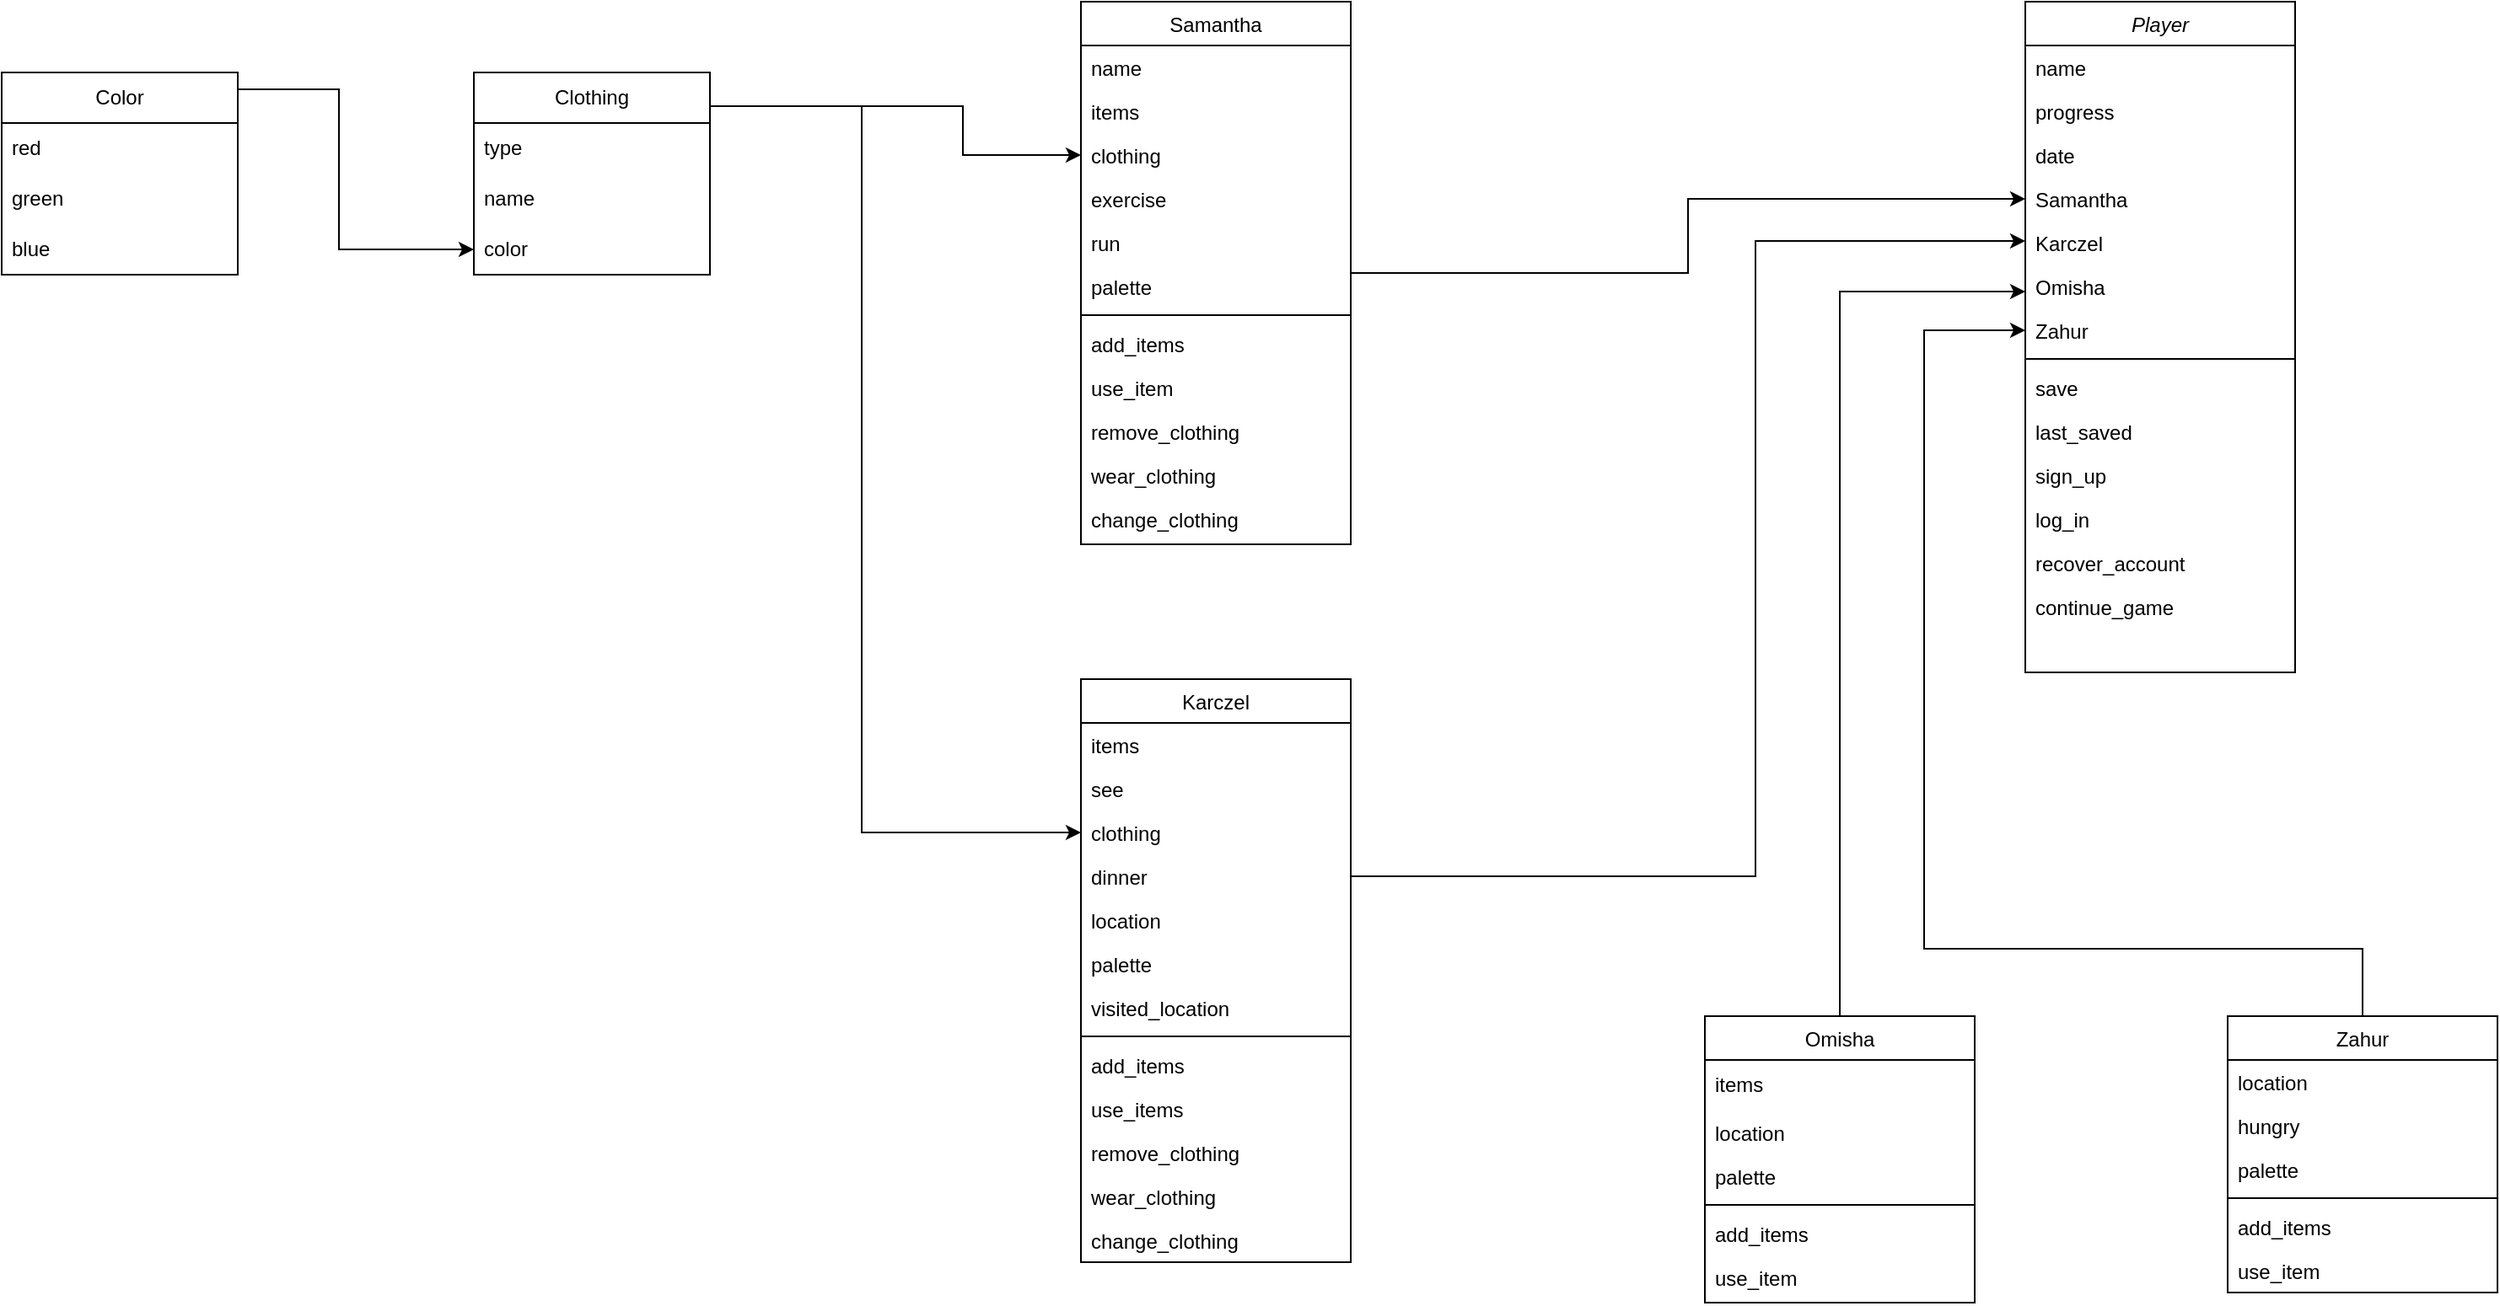 <mxfile version="20.8.22" type="github"><diagram id="C5RBs43oDa-KdzZeNtuy" name="Page-1"><mxGraphModel dx="521" dy="564" grid="1" gridSize="10" guides="1" tooltips="1" connect="1" arrows="1" fold="1" page="1" pageScale="1" pageWidth="1600" pageHeight="900" math="0" shadow="0"><root><mxCell id="WIyWlLk6GJQsqaUBKTNV-0"/><mxCell id="WIyWlLk6GJQsqaUBKTNV-1" parent="WIyWlLk6GJQsqaUBKTNV-0"/><mxCell id="zkfFHV4jXpPFQw0GAbJ--0" value="Player" style="swimlane;fontStyle=2;align=center;verticalAlign=top;childLayout=stackLayout;horizontal=1;startSize=26;horizontalStack=0;resizeParent=1;resizeLast=0;collapsible=1;marginBottom=0;rounded=0;shadow=0;strokeWidth=1;" parent="WIyWlLk6GJQsqaUBKTNV-1" vertex="1"><mxGeometry x="1280" y="38" width="160" height="398" as="geometry"><mxRectangle x="230" y="140" width="160" height="26" as="alternateBounds"/></mxGeometry></mxCell><mxCell id="zkfFHV4jXpPFQw0GAbJ--1" value="name" style="text;align=left;verticalAlign=top;spacingLeft=4;spacingRight=4;overflow=hidden;rotatable=0;points=[[0,0.5],[1,0.5]];portConstraint=eastwest;" parent="zkfFHV4jXpPFQw0GAbJ--0" vertex="1"><mxGeometry y="26" width="160" height="26" as="geometry"/></mxCell><mxCell id="zkfFHV4jXpPFQw0GAbJ--2" value="progress" style="text;align=left;verticalAlign=top;spacingLeft=4;spacingRight=4;overflow=hidden;rotatable=0;points=[[0,0.5],[1,0.5]];portConstraint=eastwest;rounded=0;shadow=0;html=0;" parent="zkfFHV4jXpPFQw0GAbJ--0" vertex="1"><mxGeometry y="52" width="160" height="26" as="geometry"/></mxCell><mxCell id="zkfFHV4jXpPFQw0GAbJ--3" value="date" style="text;align=left;verticalAlign=top;spacingLeft=4;spacingRight=4;overflow=hidden;rotatable=0;points=[[0,0.5],[1,0.5]];portConstraint=eastwest;rounded=0;shadow=0;html=0;" parent="zkfFHV4jXpPFQw0GAbJ--0" vertex="1"><mxGeometry y="78" width="160" height="26" as="geometry"/></mxCell><mxCell id="AtxNcZyaGWjteP1cHPst-10" value="Samantha" style="text;align=left;verticalAlign=top;spacingLeft=4;spacingRight=4;overflow=hidden;rotatable=0;points=[[0,0.5],[1,0.5]];portConstraint=eastwest;rounded=0;shadow=0;html=0;" parent="zkfFHV4jXpPFQw0GAbJ--0" vertex="1"><mxGeometry y="104" width="160" height="26" as="geometry"/></mxCell><mxCell id="AtxNcZyaGWjteP1cHPst-12" value="Karczel" style="text;align=left;verticalAlign=top;spacingLeft=4;spacingRight=4;overflow=hidden;rotatable=0;points=[[0,0.5],[1,0.5]];portConstraint=eastwest;rounded=0;shadow=0;html=0;" parent="zkfFHV4jXpPFQw0GAbJ--0" vertex="1"><mxGeometry y="130" width="160" height="26" as="geometry"/></mxCell><mxCell id="AtxNcZyaGWjteP1cHPst-11" value="Omisha" style="text;align=left;verticalAlign=top;spacingLeft=4;spacingRight=4;overflow=hidden;rotatable=0;points=[[0,0.5],[1,0.5]];portConstraint=eastwest;rounded=0;shadow=0;html=0;" parent="zkfFHV4jXpPFQw0GAbJ--0" vertex="1"><mxGeometry y="156" width="160" height="26" as="geometry"/></mxCell><mxCell id="AtxNcZyaGWjteP1cHPst-13" value="Zahur" style="text;align=left;verticalAlign=top;spacingLeft=4;spacingRight=4;overflow=hidden;rotatable=0;points=[[0,0.5],[1,0.5]];portConstraint=eastwest;rounded=0;shadow=0;html=0;" parent="zkfFHV4jXpPFQw0GAbJ--0" vertex="1"><mxGeometry y="182" width="160" height="26" as="geometry"/></mxCell><mxCell id="zkfFHV4jXpPFQw0GAbJ--4" value="" style="line;html=1;strokeWidth=1;align=left;verticalAlign=middle;spacingTop=-1;spacingLeft=3;spacingRight=3;rotatable=0;labelPosition=right;points=[];portConstraint=eastwest;" parent="zkfFHV4jXpPFQw0GAbJ--0" vertex="1"><mxGeometry y="208" width="160" height="8" as="geometry"/></mxCell><mxCell id="AtxNcZyaGWjteP1cHPst-31" value="save" style="text;align=left;verticalAlign=top;spacingLeft=4;spacingRight=4;overflow=hidden;rotatable=0;points=[[0,0.5],[1,0.5]];portConstraint=eastwest;rounded=0;shadow=0;html=0;" parent="zkfFHV4jXpPFQw0GAbJ--0" vertex="1"><mxGeometry y="216" width="160" height="26" as="geometry"/></mxCell><mxCell id="AtxNcZyaGWjteP1cHPst-26" value="last_saved" style="text;align=left;verticalAlign=top;spacingLeft=4;spacingRight=4;overflow=hidden;rotatable=0;points=[[0,0.5],[1,0.5]];portConstraint=eastwest;rounded=0;shadow=0;html=0;" parent="zkfFHV4jXpPFQw0GAbJ--0" vertex="1"><mxGeometry y="242" width="160" height="26" as="geometry"/></mxCell><mxCell id="AtxNcZyaGWjteP1cHPst-28" value="sign_up" style="text;align=left;verticalAlign=top;spacingLeft=4;spacingRight=4;overflow=hidden;rotatable=0;points=[[0,0.5],[1,0.5]];portConstraint=eastwest;rounded=0;shadow=0;html=0;" parent="zkfFHV4jXpPFQw0GAbJ--0" vertex="1"><mxGeometry y="268" width="160" height="26" as="geometry"/></mxCell><mxCell id="AtxNcZyaGWjteP1cHPst-29" value="log_in" style="text;align=left;verticalAlign=top;spacingLeft=4;spacingRight=4;overflow=hidden;rotatable=0;points=[[0,0.5],[1,0.5]];portConstraint=eastwest;rounded=0;shadow=0;html=0;" parent="zkfFHV4jXpPFQw0GAbJ--0" vertex="1"><mxGeometry y="294" width="160" height="26" as="geometry"/></mxCell><mxCell id="AtxNcZyaGWjteP1cHPst-30" value="recover_account" style="text;align=left;verticalAlign=top;spacingLeft=4;spacingRight=4;overflow=hidden;rotatable=0;points=[[0,0.5],[1,0.5]];portConstraint=eastwest;rounded=0;shadow=0;html=0;" parent="zkfFHV4jXpPFQw0GAbJ--0" vertex="1"><mxGeometry y="320" width="160" height="26" as="geometry"/></mxCell><mxCell id="AtxNcZyaGWjteP1cHPst-27" value="continue_game" style="text;align=left;verticalAlign=top;spacingLeft=4;spacingRight=4;overflow=hidden;rotatable=0;points=[[0,0.5],[1,0.5]];portConstraint=eastwest;rounded=0;shadow=0;html=0;" parent="zkfFHV4jXpPFQw0GAbJ--0" vertex="1"><mxGeometry y="346" width="160" height="26" as="geometry"/></mxCell><mxCell id="zkfFHV4jXpPFQw0GAbJ--6" value="Zahur" style="swimlane;fontStyle=0;align=center;verticalAlign=top;childLayout=stackLayout;horizontal=1;startSize=26;horizontalStack=0;resizeParent=1;resizeLast=0;collapsible=1;marginBottom=0;rounded=0;shadow=0;strokeWidth=1;" parent="WIyWlLk6GJQsqaUBKTNV-1" vertex="1"><mxGeometry x="1400" y="640" width="160" height="164" as="geometry"><mxRectangle x="130" y="380" width="160" height="26" as="alternateBounds"/></mxGeometry></mxCell><mxCell id="zkfFHV4jXpPFQw0GAbJ--7" value="location" style="text;align=left;verticalAlign=top;spacingLeft=4;spacingRight=4;overflow=hidden;rotatable=0;points=[[0,0.5],[1,0.5]];portConstraint=eastwest;" parent="zkfFHV4jXpPFQw0GAbJ--6" vertex="1"><mxGeometry y="26" width="160" height="26" as="geometry"/></mxCell><mxCell id="zkfFHV4jXpPFQw0GAbJ--8" value="hungry" style="text;align=left;verticalAlign=top;spacingLeft=4;spacingRight=4;overflow=hidden;rotatable=0;points=[[0,0.5],[1,0.5]];portConstraint=eastwest;rounded=0;shadow=0;html=0;" parent="zkfFHV4jXpPFQw0GAbJ--6" vertex="1"><mxGeometry y="52" width="160" height="26" as="geometry"/></mxCell><mxCell id="dPe9DN_ZFupJat8V3yip-31" value="palette" style="text;align=left;verticalAlign=top;spacingLeft=4;spacingRight=4;overflow=hidden;rotatable=0;points=[[0,0.5],[1,0.5]];portConstraint=eastwest;rounded=0;shadow=0;html=0;" parent="zkfFHV4jXpPFQw0GAbJ--6" vertex="1"><mxGeometry y="78" width="160" height="26" as="geometry"/></mxCell><mxCell id="zkfFHV4jXpPFQw0GAbJ--9" value="" style="line;html=1;strokeWidth=1;align=left;verticalAlign=middle;spacingTop=-1;spacingLeft=3;spacingRight=3;rotatable=0;labelPosition=right;points=[];portConstraint=eastwest;" parent="zkfFHV4jXpPFQw0GAbJ--6" vertex="1"><mxGeometry y="104" width="160" height="8" as="geometry"/></mxCell><mxCell id="zkfFHV4jXpPFQw0GAbJ--11" value="add_items" style="text;align=left;verticalAlign=top;spacingLeft=4;spacingRight=4;overflow=hidden;rotatable=0;points=[[0,0.5],[1,0.5]];portConstraint=eastwest;" parent="zkfFHV4jXpPFQw0GAbJ--6" vertex="1"><mxGeometry y="112" width="160" height="26" as="geometry"/></mxCell><mxCell id="dPe9DN_ZFupJat8V3yip-32" value="use_item" style="text;align=left;verticalAlign=top;spacingLeft=4;spacingRight=4;overflow=hidden;rotatable=0;points=[[0,0.5],[1,0.5]];portConstraint=eastwest;" parent="zkfFHV4jXpPFQw0GAbJ--6" vertex="1"><mxGeometry y="138" width="160" height="26" as="geometry"/></mxCell><mxCell id="AtxNcZyaGWjteP1cHPst-20" style="edgeStyle=orthogonalEdgeStyle;rounded=0;orthogonalLoop=1;jettySize=auto;html=1;" parent="WIyWlLk6GJQsqaUBKTNV-1" source="zkfFHV4jXpPFQw0GAbJ--13" target="AtxNcZyaGWjteP1cHPst-10" edge="1"><mxGeometry relative="1" as="geometry"><Array as="points"><mxPoint x="1080" y="199"/><mxPoint x="1080" y="155"/></Array></mxGeometry></mxCell><mxCell id="zkfFHV4jXpPFQw0GAbJ--13" value="Samantha" style="swimlane;fontStyle=0;align=center;verticalAlign=top;childLayout=stackLayout;horizontal=1;startSize=26;horizontalStack=0;resizeParent=1;resizeLast=0;collapsible=1;marginBottom=0;rounded=0;shadow=0;strokeWidth=1;" parent="WIyWlLk6GJQsqaUBKTNV-1" vertex="1"><mxGeometry x="720" y="38" width="160" height="322" as="geometry"><mxRectangle x="340" y="380" width="170" height="26" as="alternateBounds"/></mxGeometry></mxCell><mxCell id="zkfFHV4jXpPFQw0GAbJ--14" value="name" style="text;align=left;verticalAlign=top;spacingLeft=4;spacingRight=4;overflow=hidden;rotatable=0;points=[[0,0.5],[1,0.5]];portConstraint=eastwest;" parent="zkfFHV4jXpPFQw0GAbJ--13" vertex="1"><mxGeometry y="26" width="160" height="26" as="geometry"/></mxCell><mxCell id="dPe9DN_ZFupJat8V3yip-17" value="items" style="text;align=left;verticalAlign=top;spacingLeft=4;spacingRight=4;overflow=hidden;rotatable=0;points=[[0,0.5],[1,0.5]];portConstraint=eastwest;" parent="zkfFHV4jXpPFQw0GAbJ--13" vertex="1"><mxGeometry y="52" width="160" height="26" as="geometry"/></mxCell><mxCell id="dPe9DN_ZFupJat8V3yip-18" value="clothing" style="text;align=left;verticalAlign=top;spacingLeft=4;spacingRight=4;overflow=hidden;rotatable=0;points=[[0,0.5],[1,0.5]];portConstraint=eastwest;" parent="zkfFHV4jXpPFQw0GAbJ--13" vertex="1"><mxGeometry y="78" width="160" height="26" as="geometry"/></mxCell><mxCell id="dPe9DN_ZFupJat8V3yip-19" value="exercise" style="text;align=left;verticalAlign=top;spacingLeft=4;spacingRight=4;overflow=hidden;rotatable=0;points=[[0,0.5],[1,0.5]];portConstraint=eastwest;" parent="zkfFHV4jXpPFQw0GAbJ--13" vertex="1"><mxGeometry y="104" width="160" height="26" as="geometry"/></mxCell><mxCell id="dPe9DN_ZFupJat8V3yip-20" value="run" style="text;align=left;verticalAlign=top;spacingLeft=4;spacingRight=4;overflow=hidden;rotatable=0;points=[[0,0.5],[1,0.5]];portConstraint=eastwest;" parent="zkfFHV4jXpPFQw0GAbJ--13" vertex="1"><mxGeometry y="130" width="160" height="26" as="geometry"/></mxCell><mxCell id="dPe9DN_ZFupJat8V3yip-21" value="palette" style="text;align=left;verticalAlign=top;spacingLeft=4;spacingRight=4;overflow=hidden;rotatable=0;points=[[0,0.5],[1,0.5]];portConstraint=eastwest;" parent="zkfFHV4jXpPFQw0GAbJ--13" vertex="1"><mxGeometry y="156" width="160" height="26" as="geometry"/></mxCell><mxCell id="zkfFHV4jXpPFQw0GAbJ--15" value="" style="line;html=1;strokeWidth=1;align=left;verticalAlign=middle;spacingTop=-1;spacingLeft=3;spacingRight=3;rotatable=0;labelPosition=right;points=[];portConstraint=eastwest;" parent="zkfFHV4jXpPFQw0GAbJ--13" vertex="1"><mxGeometry y="182" width="160" height="8" as="geometry"/></mxCell><mxCell id="dPe9DN_ZFupJat8V3yip-25" value="add_items" style="text;align=left;verticalAlign=top;spacingLeft=4;spacingRight=4;overflow=hidden;rotatable=0;points=[[0,0.5],[1,0.5]];portConstraint=eastwest;" parent="zkfFHV4jXpPFQw0GAbJ--13" vertex="1"><mxGeometry y="190" width="160" height="26" as="geometry"/></mxCell><mxCell id="dPe9DN_ZFupJat8V3yip-26" value="use_item" style="text;align=left;verticalAlign=top;spacingLeft=4;spacingRight=4;overflow=hidden;rotatable=0;points=[[0,0.5],[1,0.5]];portConstraint=eastwest;" parent="zkfFHV4jXpPFQw0GAbJ--13" vertex="1"><mxGeometry y="216" width="160" height="26" as="geometry"/></mxCell><mxCell id="dPe9DN_ZFupJat8V3yip-27" value="remove_clothing" style="text;align=left;verticalAlign=top;spacingLeft=4;spacingRight=4;overflow=hidden;rotatable=0;points=[[0,0.5],[1,0.5]];portConstraint=eastwest;" parent="zkfFHV4jXpPFQw0GAbJ--13" vertex="1"><mxGeometry y="242" width="160" height="26" as="geometry"/></mxCell><mxCell id="dPe9DN_ZFupJat8V3yip-28" value="wear_clothing" style="text;align=left;verticalAlign=top;spacingLeft=4;spacingRight=4;overflow=hidden;rotatable=0;points=[[0,0.5],[1,0.5]];portConstraint=eastwest;" parent="zkfFHV4jXpPFQw0GAbJ--13" vertex="1"><mxGeometry y="268" width="160" height="26" as="geometry"/></mxCell><mxCell id="dPe9DN_ZFupJat8V3yip-29" value="change_clothing" style="text;align=left;verticalAlign=top;spacingLeft=4;spacingRight=4;overflow=hidden;rotatable=0;points=[[0,0.5],[1,0.5]];portConstraint=eastwest;" parent="zkfFHV4jXpPFQw0GAbJ--13" vertex="1"><mxGeometry y="294" width="160" height="26" as="geometry"/></mxCell><mxCell id="zkfFHV4jXpPFQw0GAbJ--17" value="Karczel" style="swimlane;fontStyle=0;align=center;verticalAlign=top;childLayout=stackLayout;horizontal=1;startSize=26;horizontalStack=0;resizeParent=1;resizeLast=0;collapsible=1;marginBottom=0;rounded=0;shadow=0;strokeWidth=1;" parent="WIyWlLk6GJQsqaUBKTNV-1" vertex="1"><mxGeometry x="720" y="440" width="160" height="346" as="geometry"><mxRectangle x="550" y="140" width="160" height="26" as="alternateBounds"/></mxGeometry></mxCell><mxCell id="zkfFHV4jXpPFQw0GAbJ--18" value="items" style="text;align=left;verticalAlign=top;spacingLeft=4;spacingRight=4;overflow=hidden;rotatable=0;points=[[0,0.5],[1,0.5]];portConstraint=eastwest;" parent="zkfFHV4jXpPFQw0GAbJ--17" vertex="1"><mxGeometry y="26" width="160" height="26" as="geometry"/></mxCell><mxCell id="zkfFHV4jXpPFQw0GAbJ--19" value="see" style="text;align=left;verticalAlign=top;spacingLeft=4;spacingRight=4;overflow=hidden;rotatable=0;points=[[0,0.5],[1,0.5]];portConstraint=eastwest;rounded=0;shadow=0;html=0;" parent="zkfFHV4jXpPFQw0GAbJ--17" vertex="1"><mxGeometry y="52" width="160" height="26" as="geometry"/></mxCell><mxCell id="zkfFHV4jXpPFQw0GAbJ--20" value="clothing" style="text;align=left;verticalAlign=top;spacingLeft=4;spacingRight=4;overflow=hidden;rotatable=0;points=[[0,0.5],[1,0.5]];portConstraint=eastwest;rounded=0;shadow=0;html=0;" parent="zkfFHV4jXpPFQw0GAbJ--17" vertex="1"><mxGeometry y="78" width="160" height="26" as="geometry"/></mxCell><mxCell id="zkfFHV4jXpPFQw0GAbJ--21" value="dinner" style="text;align=left;verticalAlign=top;spacingLeft=4;spacingRight=4;overflow=hidden;rotatable=0;points=[[0,0.5],[1,0.5]];portConstraint=eastwest;rounded=0;shadow=0;html=0;" parent="zkfFHV4jXpPFQw0GAbJ--17" vertex="1"><mxGeometry y="104" width="160" height="26" as="geometry"/></mxCell><mxCell id="zkfFHV4jXpPFQw0GAbJ--22" value="location" style="text;align=left;verticalAlign=top;spacingLeft=4;spacingRight=4;overflow=hidden;rotatable=0;points=[[0,0.5],[1,0.5]];portConstraint=eastwest;rounded=0;shadow=0;html=0;fillColor=none;" parent="zkfFHV4jXpPFQw0GAbJ--17" vertex="1"><mxGeometry y="130" width="160" height="26" as="geometry"/></mxCell><mxCell id="dPe9DN_ZFupJat8V3yip-12" value="palette" style="text;align=left;verticalAlign=top;spacingLeft=4;spacingRight=4;overflow=hidden;rotatable=0;points=[[0,0.5],[1,0.5]];portConstraint=eastwest;rounded=0;shadow=0;html=0;fillColor=none;" parent="zkfFHV4jXpPFQw0GAbJ--17" vertex="1"><mxGeometry y="156" width="160" height="26" as="geometry"/></mxCell><mxCell id="dPe9DN_ZFupJat8V3yip-13" value="visited_location" style="text;align=left;verticalAlign=top;spacingLeft=4;spacingRight=4;overflow=hidden;rotatable=0;points=[[0,0.5],[1,0.5]];portConstraint=eastwest;rounded=0;shadow=0;html=0;fillColor=none;" parent="zkfFHV4jXpPFQw0GAbJ--17" vertex="1"><mxGeometry y="182" width="160" height="26" as="geometry"/></mxCell><mxCell id="zkfFHV4jXpPFQw0GAbJ--23" value="" style="line;html=1;strokeWidth=1;align=left;verticalAlign=middle;spacingTop=-1;spacingLeft=3;spacingRight=3;rotatable=0;labelPosition=right;points=[];portConstraint=eastwest;" parent="zkfFHV4jXpPFQw0GAbJ--17" vertex="1"><mxGeometry y="208" width="160" height="8" as="geometry"/></mxCell><mxCell id="zkfFHV4jXpPFQw0GAbJ--24" value="add_items" style="text;align=left;verticalAlign=top;spacingLeft=4;spacingRight=4;overflow=hidden;rotatable=0;points=[[0,0.5],[1,0.5]];portConstraint=eastwest;" parent="zkfFHV4jXpPFQw0GAbJ--17" vertex="1"><mxGeometry y="216" width="160" height="26" as="geometry"/></mxCell><mxCell id="zkfFHV4jXpPFQw0GAbJ--25" value="use_items" style="text;align=left;verticalAlign=top;spacingLeft=4;spacingRight=4;overflow=hidden;rotatable=0;points=[[0,0.5],[1,0.5]];portConstraint=eastwest;" parent="zkfFHV4jXpPFQw0GAbJ--17" vertex="1"><mxGeometry y="242" width="160" height="26" as="geometry"/></mxCell><mxCell id="dPe9DN_ZFupJat8V3yip-14" value="remove_clothing" style="text;align=left;verticalAlign=top;spacingLeft=4;spacingRight=4;overflow=hidden;rotatable=0;points=[[0,0.5],[1,0.5]];portConstraint=eastwest;" parent="zkfFHV4jXpPFQw0GAbJ--17" vertex="1"><mxGeometry y="268" width="160" height="26" as="geometry"/></mxCell><mxCell id="dPe9DN_ZFupJat8V3yip-15" value="wear_clothing" style="text;align=left;verticalAlign=top;spacingLeft=4;spacingRight=4;overflow=hidden;rotatable=0;points=[[0,0.5],[1,0.5]];portConstraint=eastwest;" parent="zkfFHV4jXpPFQw0GAbJ--17" vertex="1"><mxGeometry y="294" width="160" height="26" as="geometry"/></mxCell><mxCell id="dPe9DN_ZFupJat8V3yip-16" value="change_clothing" style="text;align=left;verticalAlign=top;spacingLeft=4;spacingRight=4;overflow=hidden;rotatable=0;points=[[0,0.5],[1,0.5]];portConstraint=eastwest;" parent="zkfFHV4jXpPFQw0GAbJ--17" vertex="1"><mxGeometry y="320" width="160" height="26" as="geometry"/></mxCell><mxCell id="AtxNcZyaGWjteP1cHPst-1" style="edgeStyle=orthogonalEdgeStyle;rounded=0;orthogonalLoop=1;jettySize=auto;html=1;" parent="WIyWlLk6GJQsqaUBKTNV-1" source="dPe9DN_ZFupJat8V3yip-0" target="dPe9DN_ZFupJat8V3yip-18" edge="1"><mxGeometry relative="1" as="geometry"><Array as="points"><mxPoint x="650" y="100"/><mxPoint x="650" y="129"/></Array></mxGeometry></mxCell><mxCell id="AtxNcZyaGWjteP1cHPst-17" style="edgeStyle=orthogonalEdgeStyle;rounded=0;orthogonalLoop=1;jettySize=auto;html=1;" parent="WIyWlLk6GJQsqaUBKTNV-1" source="dPe9DN_ZFupJat8V3yip-0" target="zkfFHV4jXpPFQw0GAbJ--20" edge="1"><mxGeometry relative="1" as="geometry"><Array as="points"><mxPoint x="590" y="100"/><mxPoint x="590" y="531"/></Array></mxGeometry></mxCell><mxCell id="dPe9DN_ZFupJat8V3yip-0" value="Clothing" style="swimlane;fontStyle=0;childLayout=stackLayout;horizontal=1;startSize=30;horizontalStack=0;resizeParent=1;resizeParentMax=0;resizeLast=0;collapsible=1;marginBottom=0;whiteSpace=wrap;html=1;" parent="WIyWlLk6GJQsqaUBKTNV-1" vertex="1"><mxGeometry x="360" y="80" width="140" height="120" as="geometry"><mxRectangle x="450" y="465" width="80" height="30" as="alternateBounds"/></mxGeometry></mxCell><mxCell id="dPe9DN_ZFupJat8V3yip-1" value="type" style="text;strokeColor=none;fillColor=none;align=left;verticalAlign=middle;spacingLeft=4;spacingRight=4;overflow=hidden;points=[[0,0.5],[1,0.5]];portConstraint=eastwest;rotatable=0;whiteSpace=wrap;html=1;" parent="dPe9DN_ZFupJat8V3yip-0" vertex="1"><mxGeometry y="30" width="140" height="30" as="geometry"/></mxCell><mxCell id="dPe9DN_ZFupJat8V3yip-2" value="name" style="text;strokeColor=none;fillColor=none;align=left;verticalAlign=middle;spacingLeft=4;spacingRight=4;overflow=hidden;points=[[0,0.5],[1,0.5]];portConstraint=eastwest;rotatable=0;whiteSpace=wrap;html=1;" parent="dPe9DN_ZFupJat8V3yip-0" vertex="1"><mxGeometry y="60" width="140" height="30" as="geometry"/></mxCell><mxCell id="dPe9DN_ZFupJat8V3yip-3" value="color" style="text;strokeColor=none;fillColor=none;align=left;verticalAlign=middle;spacingLeft=4;spacingRight=4;overflow=hidden;points=[[0,0.5],[1,0.5]];portConstraint=eastwest;rotatable=0;whiteSpace=wrap;html=1;" parent="dPe9DN_ZFupJat8V3yip-0" vertex="1"><mxGeometry y="90" width="140" height="30" as="geometry"/></mxCell><mxCell id="AtxNcZyaGWjteP1cHPst-15" value="" style="edgeStyle=orthogonalEdgeStyle;rounded=0;orthogonalLoop=1;jettySize=auto;html=1;" parent="WIyWlLk6GJQsqaUBKTNV-1" source="dPe9DN_ZFupJat8V3yip-8" target="dPe9DN_ZFupJat8V3yip-3" edge="1"><mxGeometry relative="1" as="geometry"><Array as="points"><mxPoint x="280" y="90"/><mxPoint x="280" y="185"/></Array></mxGeometry></mxCell><mxCell id="dPe9DN_ZFupJat8V3yip-8" value="Color" style="swimlane;fontStyle=0;childLayout=stackLayout;horizontal=1;startSize=30;horizontalStack=0;resizeParent=1;resizeParentMax=0;resizeLast=0;collapsible=1;marginBottom=0;whiteSpace=wrap;html=1;" parent="WIyWlLk6GJQsqaUBKTNV-1" vertex="1"><mxGeometry x="80" y="80" width="140" height="120" as="geometry"/></mxCell><mxCell id="dPe9DN_ZFupJat8V3yip-9" value="red" style="text;strokeColor=none;fillColor=none;align=left;verticalAlign=middle;spacingLeft=4;spacingRight=4;overflow=hidden;points=[[0,0.5],[1,0.5]];portConstraint=eastwest;rotatable=0;whiteSpace=wrap;html=1;" parent="dPe9DN_ZFupJat8V3yip-8" vertex="1"><mxGeometry y="30" width="140" height="30" as="geometry"/></mxCell><mxCell id="dPe9DN_ZFupJat8V3yip-10" value="green" style="text;strokeColor=none;fillColor=none;align=left;verticalAlign=middle;spacingLeft=4;spacingRight=4;overflow=hidden;points=[[0,0.5],[1,0.5]];portConstraint=eastwest;rotatable=0;whiteSpace=wrap;html=1;" parent="dPe9DN_ZFupJat8V3yip-8" vertex="1"><mxGeometry y="60" width="140" height="30" as="geometry"/></mxCell><mxCell id="dPe9DN_ZFupJat8V3yip-11" value="blue" style="text;strokeColor=none;fillColor=none;align=left;verticalAlign=middle;spacingLeft=4;spacingRight=4;overflow=hidden;points=[[0,0.5],[1,0.5]];portConstraint=eastwest;rotatable=0;whiteSpace=wrap;html=1;" parent="dPe9DN_ZFupJat8V3yip-8" vertex="1"><mxGeometry y="90" width="140" height="30" as="geometry"/></mxCell><mxCell id="AtxNcZyaGWjteP1cHPst-21" style="edgeStyle=orthogonalEdgeStyle;rounded=0;orthogonalLoop=1;jettySize=auto;html=1;" parent="WIyWlLk6GJQsqaUBKTNV-1" source="AtxNcZyaGWjteP1cHPst-3" target="AtxNcZyaGWjteP1cHPst-11" edge="1"><mxGeometry relative="1" as="geometry"><Array as="points"><mxPoint x="1170" y="210"/></Array></mxGeometry></mxCell><mxCell id="AtxNcZyaGWjteP1cHPst-3" value="Omisha" style="swimlane;fontStyle=0;align=center;verticalAlign=top;childLayout=stackLayout;horizontal=1;startSize=26;horizontalStack=0;resizeParent=1;resizeLast=0;collapsible=1;marginBottom=0;rounded=0;shadow=0;strokeWidth=1;" parent="WIyWlLk6GJQsqaUBKTNV-1" vertex="1"><mxGeometry x="1090" y="640" width="160" height="170" as="geometry"><mxRectangle x="130" y="380" width="160" height="26" as="alternateBounds"/></mxGeometry></mxCell><mxCell id="dPe9DN_ZFupJat8V3yip-5" value="items" style="text;strokeColor=none;fillColor=none;align=left;verticalAlign=middle;spacingLeft=4;spacingRight=4;overflow=hidden;points=[[0,0.5],[1,0.5]];portConstraint=eastwest;rotatable=0;whiteSpace=wrap;html=1;" parent="AtxNcZyaGWjteP1cHPst-3" vertex="1"><mxGeometry y="26" width="160" height="30" as="geometry"/></mxCell><mxCell id="AtxNcZyaGWjteP1cHPst-4" value="location" style="text;align=left;verticalAlign=top;spacingLeft=4;spacingRight=4;overflow=hidden;rotatable=0;points=[[0,0.5],[1,0.5]];portConstraint=eastwest;" parent="AtxNcZyaGWjteP1cHPst-3" vertex="1"><mxGeometry y="56" width="160" height="26" as="geometry"/></mxCell><mxCell id="AtxNcZyaGWjteP1cHPst-6" value="palette" style="text;align=left;verticalAlign=top;spacingLeft=4;spacingRight=4;overflow=hidden;rotatable=0;points=[[0,0.5],[1,0.5]];portConstraint=eastwest;rounded=0;shadow=0;html=0;" parent="AtxNcZyaGWjteP1cHPst-3" vertex="1"><mxGeometry y="82" width="160" height="26" as="geometry"/></mxCell><mxCell id="AtxNcZyaGWjteP1cHPst-7" value="" style="line;html=1;strokeWidth=1;align=left;verticalAlign=middle;spacingTop=-1;spacingLeft=3;spacingRight=3;rotatable=0;labelPosition=right;points=[];portConstraint=eastwest;" parent="AtxNcZyaGWjteP1cHPst-3" vertex="1"><mxGeometry y="108" width="160" height="8" as="geometry"/></mxCell><mxCell id="AtxNcZyaGWjteP1cHPst-8" value="add_items" style="text;align=left;verticalAlign=top;spacingLeft=4;spacingRight=4;overflow=hidden;rotatable=0;points=[[0,0.5],[1,0.5]];portConstraint=eastwest;" parent="AtxNcZyaGWjteP1cHPst-3" vertex="1"><mxGeometry y="116" width="160" height="26" as="geometry"/></mxCell><mxCell id="AtxNcZyaGWjteP1cHPst-9" value="use_item" style="text;align=left;verticalAlign=top;spacingLeft=4;spacingRight=4;overflow=hidden;rotatable=0;points=[[0,0.5],[1,0.5]];portConstraint=eastwest;" parent="AtxNcZyaGWjteP1cHPst-3" vertex="1"><mxGeometry y="142" width="160" height="26" as="geometry"/></mxCell><mxCell id="AtxNcZyaGWjteP1cHPst-19" style="edgeStyle=orthogonalEdgeStyle;rounded=0;orthogonalLoop=1;jettySize=auto;html=1;" parent="WIyWlLk6GJQsqaUBKTNV-1" source="zkfFHV4jXpPFQw0GAbJ--21" target="AtxNcZyaGWjteP1cHPst-12" edge="1"><mxGeometry relative="1" as="geometry"><Array as="points"><mxPoint x="1120" y="557"/><mxPoint x="1120" y="180"/></Array></mxGeometry></mxCell><mxCell id="AtxNcZyaGWjteP1cHPst-22" style="edgeStyle=orthogonalEdgeStyle;rounded=0;orthogonalLoop=1;jettySize=auto;html=1;" parent="WIyWlLk6GJQsqaUBKTNV-1" source="zkfFHV4jXpPFQw0GAbJ--6" target="AtxNcZyaGWjteP1cHPst-13" edge="1"><mxGeometry relative="1" as="geometry"><Array as="points"><mxPoint x="1480" y="600"/><mxPoint x="1220" y="600"/><mxPoint x="1220" y="233"/></Array></mxGeometry></mxCell></root></mxGraphModel></diagram></mxfile>